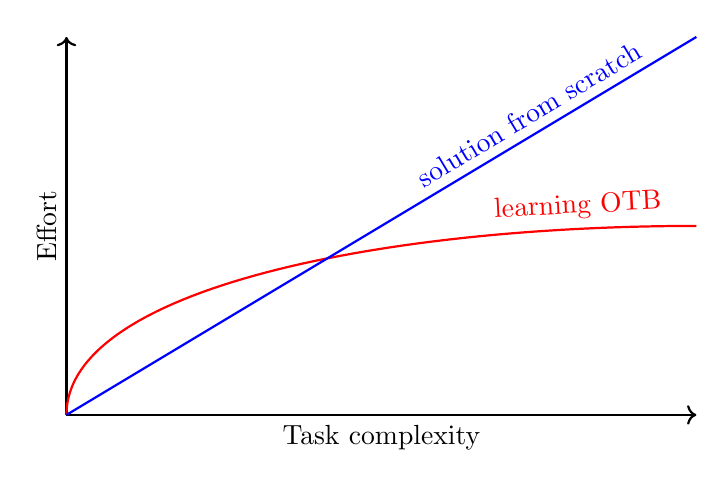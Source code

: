 \begin{tikzpicture}[thick,scale=0.8]

\node (origin) at (0,0){};
\draw[->] (0,0) -- node[sloped,below]{Task complexity}(10,0);
\draw[->] (0,0) -- node[sloped,above]{Effort}(0,6);

\draw[red] (0,0) .. controls +(up:20mm) and +(left:50mm)
            .. node[very near end,sloped,above]{learning OTB} (10,3);
\draw[blue] (0,0) -- node[near end,sloped,above]{solution from scratch}(10,6);
\end{tikzpicture}
